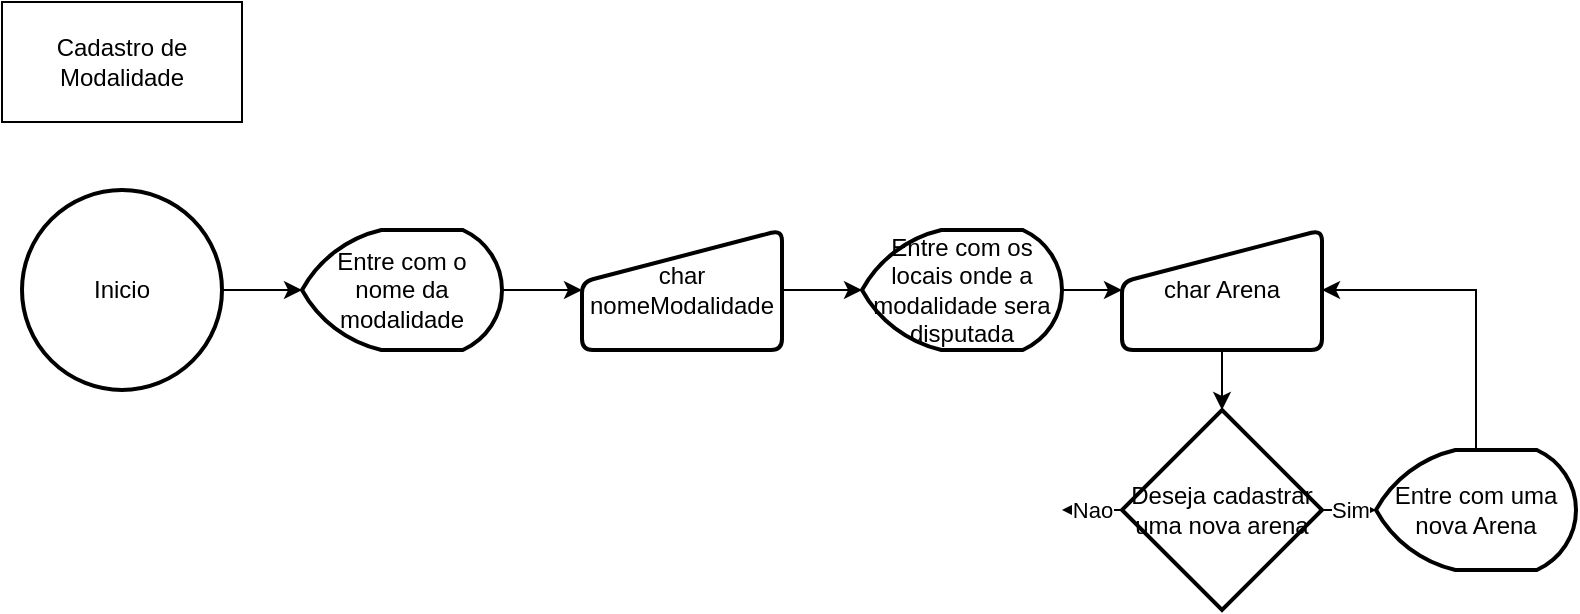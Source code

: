 <mxfile version="15.3.8" type="device"><diagram id="xBJcHjHc8iVPRt3C5Abi" name="Page-1"><mxGraphModel dx="868" dy="450" grid="1" gridSize="10" guides="1" tooltips="1" connect="1" arrows="1" fold="1" page="1" pageScale="1" pageWidth="827" pageHeight="1169" math="0" shadow="0"><root><mxCell id="0"/><mxCell id="1" parent="0"/><mxCell id="VccfejwPJVyqoNuDoyCo-1" value="Cadastro de Modalidade" style="rounded=0;whiteSpace=wrap;html=1;" vertex="1" parent="1"><mxGeometry x="40" y="36" width="120" height="60" as="geometry"/></mxCell><mxCell id="VccfejwPJVyqoNuDoyCo-3" style="edgeStyle=orthogonalEdgeStyle;rounded=0;orthogonalLoop=1;jettySize=auto;html=1;exitX=1;exitY=0.5;exitDx=0;exitDy=0;exitPerimeter=0;" edge="1" parent="1" source="VccfejwPJVyqoNuDoyCo-2" target="VccfejwPJVyqoNuDoyCo-4"><mxGeometry relative="1" as="geometry"><mxPoint x="190" y="180" as="targetPoint"/></mxGeometry></mxCell><mxCell id="VccfejwPJVyqoNuDoyCo-2" value="Inicio" style="strokeWidth=2;html=1;shape=mxgraph.flowchart.start_2;whiteSpace=wrap;" vertex="1" parent="1"><mxGeometry x="50" y="130" width="100" height="100" as="geometry"/></mxCell><mxCell id="VccfejwPJVyqoNuDoyCo-5" style="edgeStyle=orthogonalEdgeStyle;rounded=0;orthogonalLoop=1;jettySize=auto;html=1;exitX=1;exitY=0.5;exitDx=0;exitDy=0;exitPerimeter=0;" edge="1" parent="1" source="VccfejwPJVyqoNuDoyCo-4" target="VccfejwPJVyqoNuDoyCo-6"><mxGeometry relative="1" as="geometry"><mxPoint x="330" y="180" as="targetPoint"/></mxGeometry></mxCell><mxCell id="VccfejwPJVyqoNuDoyCo-4" value="Entre com o nome da modalidade" style="strokeWidth=2;html=1;shape=mxgraph.flowchart.display;whiteSpace=wrap;" vertex="1" parent="1"><mxGeometry x="190" y="150" width="100" height="60" as="geometry"/></mxCell><mxCell id="VccfejwPJVyqoNuDoyCo-7" style="edgeStyle=orthogonalEdgeStyle;rounded=0;orthogonalLoop=1;jettySize=auto;html=1;exitX=1;exitY=0.5;exitDx=0;exitDy=0;" edge="1" parent="1" source="VccfejwPJVyqoNuDoyCo-6" target="VccfejwPJVyqoNuDoyCo-8"><mxGeometry relative="1" as="geometry"><mxPoint x="470" y="180" as="targetPoint"/></mxGeometry></mxCell><mxCell id="VccfejwPJVyqoNuDoyCo-6" value="char nomeModalidade" style="html=1;strokeWidth=2;shape=manualInput;whiteSpace=wrap;rounded=1;size=26;arcSize=11;" vertex="1" parent="1"><mxGeometry x="330" y="150" width="100" height="60" as="geometry"/></mxCell><mxCell id="VccfejwPJVyqoNuDoyCo-9" style="edgeStyle=orthogonalEdgeStyle;rounded=0;orthogonalLoop=1;jettySize=auto;html=1;exitX=1;exitY=0.5;exitDx=0;exitDy=0;exitPerimeter=0;" edge="1" parent="1" source="VccfejwPJVyqoNuDoyCo-8" target="VccfejwPJVyqoNuDoyCo-10"><mxGeometry relative="1" as="geometry"><mxPoint x="610" y="180" as="targetPoint"/></mxGeometry></mxCell><mxCell id="VccfejwPJVyqoNuDoyCo-8" value="Entre com os locais onde a modalidade sera disputada" style="strokeWidth=2;html=1;shape=mxgraph.flowchart.display;whiteSpace=wrap;" vertex="1" parent="1"><mxGeometry x="470" y="150" width="100" height="60" as="geometry"/></mxCell><mxCell id="VccfejwPJVyqoNuDoyCo-11" style="edgeStyle=orthogonalEdgeStyle;rounded=0;orthogonalLoop=1;jettySize=auto;html=1;exitX=0.5;exitY=1;exitDx=0;exitDy=0;" edge="1" parent="1" source="VccfejwPJVyqoNuDoyCo-10" target="VccfejwPJVyqoNuDoyCo-12"><mxGeometry relative="1" as="geometry"><mxPoint x="650" y="250" as="targetPoint"/></mxGeometry></mxCell><mxCell id="VccfejwPJVyqoNuDoyCo-10" value="char Arena" style="html=1;strokeWidth=2;shape=manualInput;whiteSpace=wrap;rounded=1;size=26;arcSize=11;" vertex="1" parent="1"><mxGeometry x="600" y="150" width="100" height="60" as="geometry"/></mxCell><mxCell id="VccfejwPJVyqoNuDoyCo-17" value="Sim" style="edgeStyle=orthogonalEdgeStyle;rounded=0;orthogonalLoop=1;jettySize=auto;html=1;exitX=1;exitY=0.5;exitDx=0;exitDy=0;exitPerimeter=0;entryX=0;entryY=0.5;entryDx=0;entryDy=0;entryPerimeter=0;" edge="1" parent="1" source="VccfejwPJVyqoNuDoyCo-12" target="VccfejwPJVyqoNuDoyCo-16"><mxGeometry relative="1" as="geometry"/></mxCell><mxCell id="VccfejwPJVyqoNuDoyCo-19" value="Nao" style="edgeStyle=orthogonalEdgeStyle;rounded=0;orthogonalLoop=1;jettySize=auto;html=1;exitX=0;exitY=0.5;exitDx=0;exitDy=0;exitPerimeter=0;" edge="1" parent="1" source="VccfejwPJVyqoNuDoyCo-12"><mxGeometry relative="1" as="geometry"><mxPoint x="570" y="290" as="targetPoint"/></mxGeometry></mxCell><mxCell id="VccfejwPJVyqoNuDoyCo-12" value="Deseja cadastrar uma nova arena" style="strokeWidth=2;html=1;shape=mxgraph.flowchart.decision;whiteSpace=wrap;" vertex="1" parent="1"><mxGeometry x="600" y="240" width="100" height="100" as="geometry"/></mxCell><mxCell id="VccfejwPJVyqoNuDoyCo-18" style="edgeStyle=orthogonalEdgeStyle;rounded=0;orthogonalLoop=1;jettySize=auto;html=1;exitX=0.5;exitY=0;exitDx=0;exitDy=0;exitPerimeter=0;entryX=1;entryY=0.5;entryDx=0;entryDy=0;" edge="1" parent="1" source="VccfejwPJVyqoNuDoyCo-16" target="VccfejwPJVyqoNuDoyCo-10"><mxGeometry relative="1" as="geometry"/></mxCell><mxCell id="VccfejwPJVyqoNuDoyCo-16" value="Entre com uma nova Arena" style="strokeWidth=2;html=1;shape=mxgraph.flowchart.display;whiteSpace=wrap;" vertex="1" parent="1"><mxGeometry x="727" y="260" width="100" height="60" as="geometry"/></mxCell></root></mxGraphModel></diagram></mxfile>